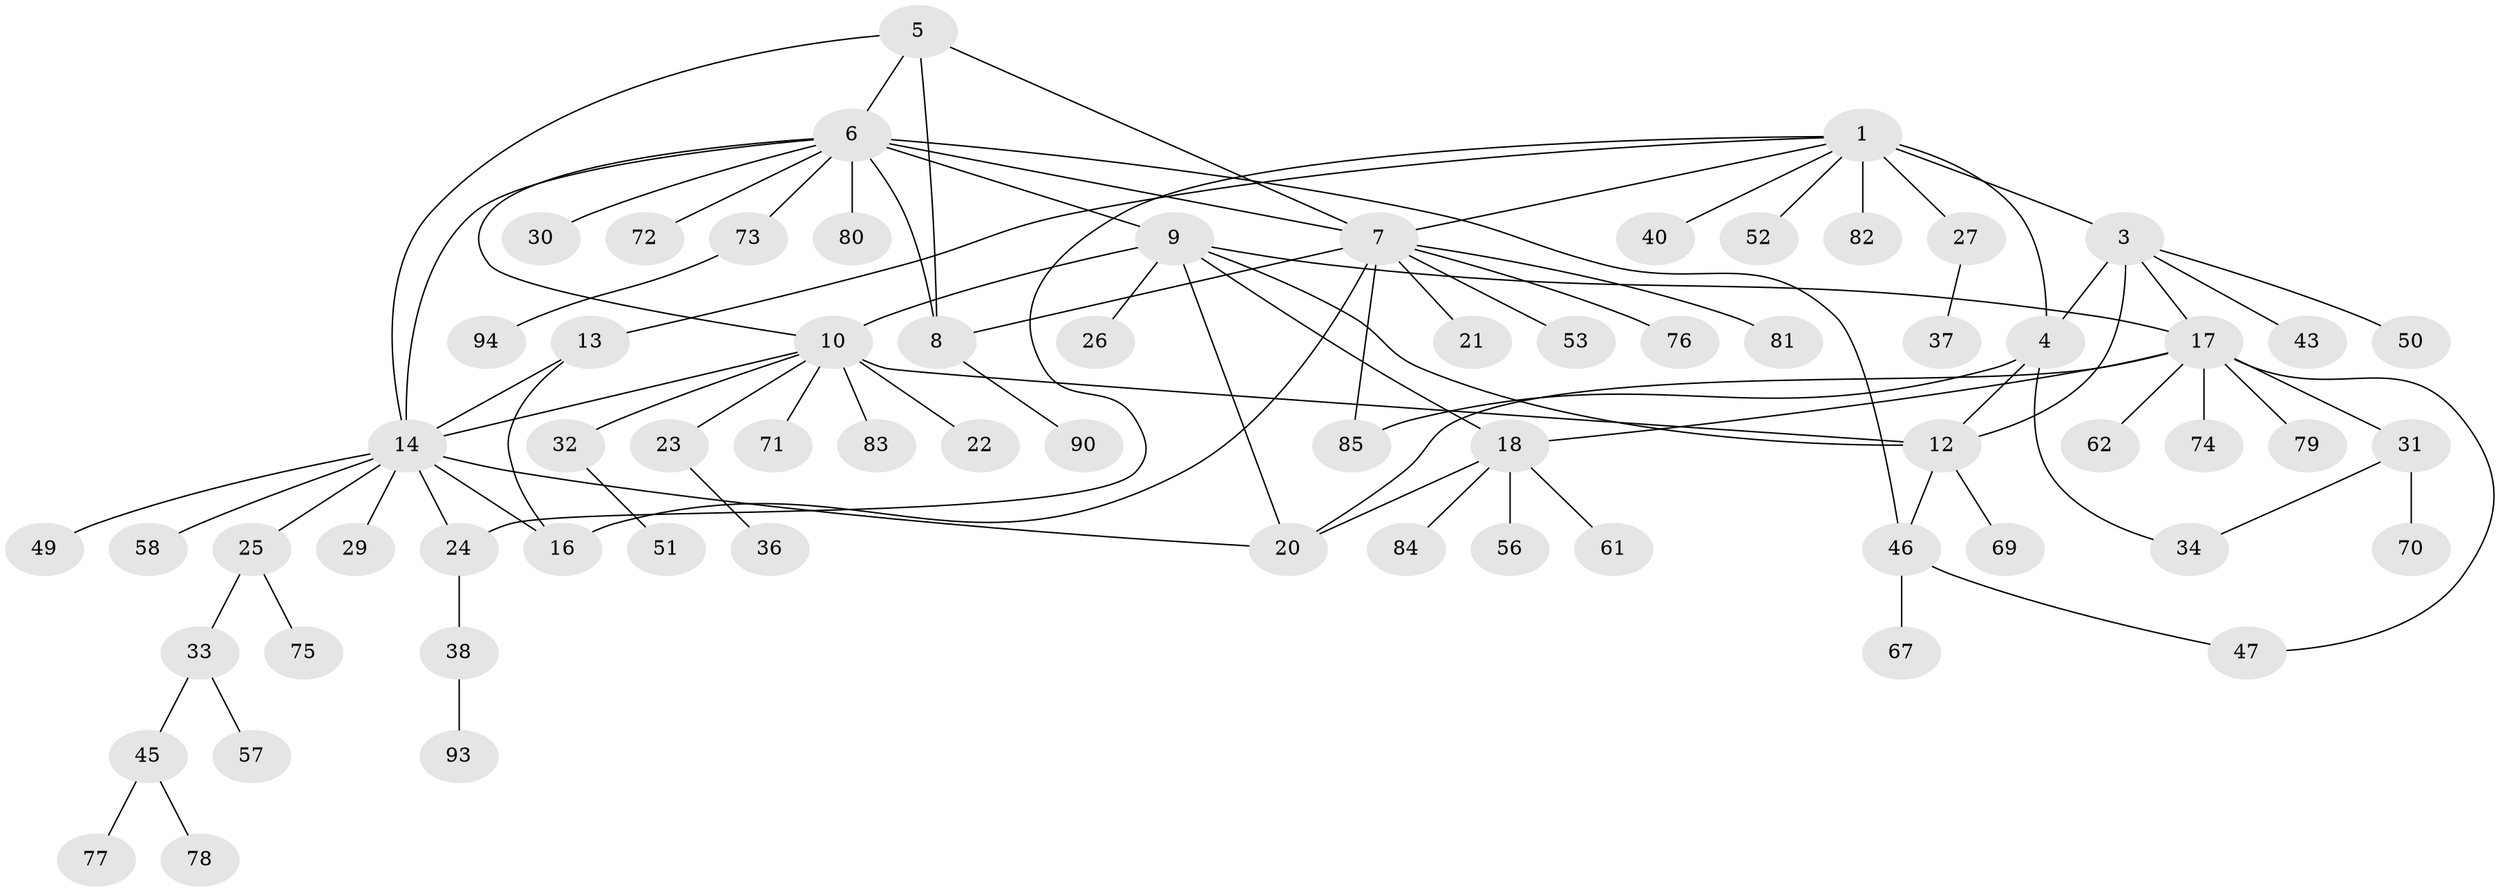 // Generated by graph-tools (version 1.1) at 2025/52/02/27/25 19:52:14]
// undirected, 68 vertices, 90 edges
graph export_dot {
graph [start="1"]
  node [color=gray90,style=filled];
  1 [super="+2"];
  3 [super="+48"];
  4 [super="+88"];
  5 [super="+89"];
  6 [super="+42"];
  7 [super="+35"];
  8;
  9 [super="+19"];
  10 [super="+11"];
  12;
  13 [super="+65"];
  14 [super="+15"];
  16 [super="+91"];
  17 [super="+63"];
  18 [super="+44"];
  20 [super="+28"];
  21;
  22;
  23 [super="+41"];
  24;
  25 [super="+39"];
  26;
  27 [super="+66"];
  29;
  30 [super="+59"];
  31 [super="+54"];
  32;
  33;
  34;
  36;
  37;
  38;
  40;
  43;
  45 [super="+64"];
  46 [super="+55"];
  47 [super="+68"];
  49;
  50;
  51;
  52;
  53 [super="+60"];
  56;
  57;
  58;
  61;
  62;
  67;
  69;
  70 [super="+86"];
  71;
  72;
  73;
  74;
  75;
  76;
  77;
  78 [super="+92"];
  79;
  80;
  81;
  82 [super="+87"];
  83;
  84;
  85;
  90;
  93;
  94;
  1 -- 3 [weight=2];
  1 -- 4 [weight=2];
  1 -- 7;
  1 -- 13;
  1 -- 24;
  1 -- 27;
  1 -- 40;
  1 -- 52;
  1 -- 82;
  3 -- 4;
  3 -- 17;
  3 -- 43;
  3 -- 50;
  3 -- 12;
  4 -- 12;
  4 -- 34;
  4 -- 85;
  5 -- 6;
  5 -- 7;
  5 -- 8;
  5 -- 14;
  6 -- 7;
  6 -- 8;
  6 -- 30;
  6 -- 72;
  6 -- 73;
  6 -- 10;
  6 -- 80;
  6 -- 14;
  6 -- 46;
  6 -- 9;
  7 -- 8;
  7 -- 21;
  7 -- 53;
  7 -- 76;
  7 -- 81;
  7 -- 85;
  7 -- 16;
  8 -- 90;
  9 -- 10 [weight=2];
  9 -- 12;
  9 -- 26;
  9 -- 17;
  9 -- 18;
  9 -- 20;
  10 -- 12 [weight=2];
  10 -- 14;
  10 -- 32;
  10 -- 71;
  10 -- 83;
  10 -- 22;
  10 -- 23;
  12 -- 46;
  12 -- 69;
  13 -- 14 [weight=2];
  13 -- 16;
  14 -- 16 [weight=2];
  14 -- 25;
  14 -- 58;
  14 -- 49;
  14 -- 20;
  14 -- 24;
  14 -- 29;
  17 -- 18;
  17 -- 20;
  17 -- 31;
  17 -- 47;
  17 -- 62;
  17 -- 74;
  17 -- 79;
  18 -- 20;
  18 -- 84;
  18 -- 56;
  18 -- 61;
  23 -- 36;
  24 -- 38;
  25 -- 33;
  25 -- 75;
  27 -- 37;
  31 -- 34;
  31 -- 70;
  32 -- 51;
  33 -- 45;
  33 -- 57;
  38 -- 93;
  45 -- 77;
  45 -- 78;
  46 -- 67;
  46 -- 47;
  73 -- 94;
}
